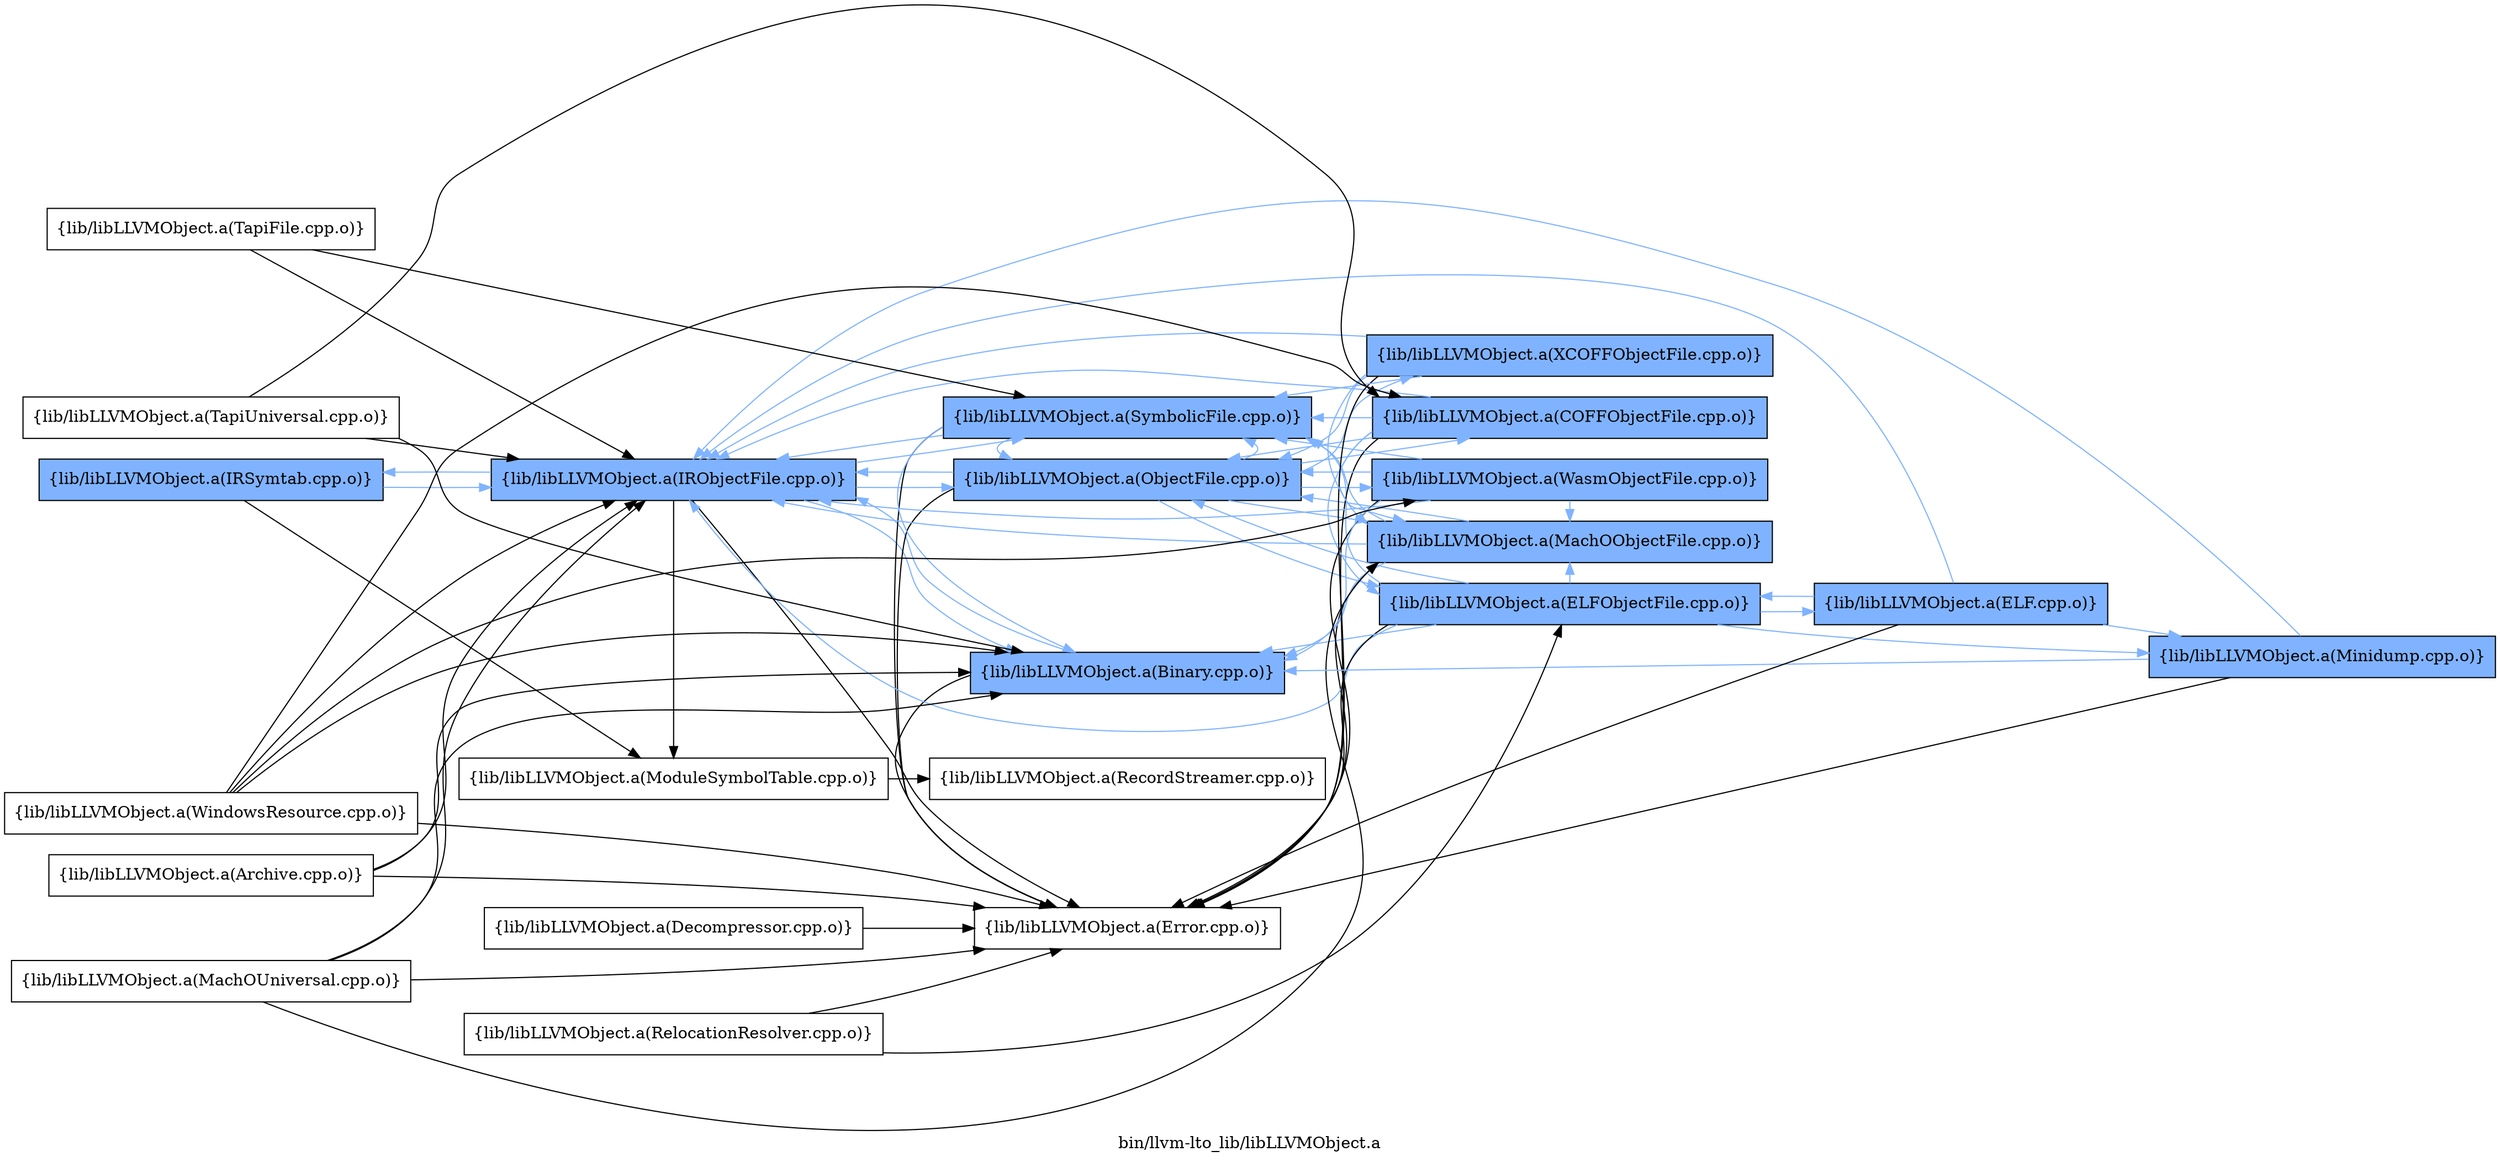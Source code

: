 digraph "bin/llvm-lto_lib/libLLVMObject.a" {
	label="bin/llvm-lto_lib/libLLVMObject.a";
	rankdir=LR;
	{ rank=same; Node0x560571779c58;  }
	{ rank=same; Node0x56057177aec8; Node0x56057175fa88;  }
	{ rank=same; Node0x56057177a748; Node0x560571778e48; Node0x560571760708; Node0x560571762aa8; Node0x560571761ce8;  }
	{ rank=same; Node0x56057175ebd8; Node0x560571760c58; Node0x560571761a68; Node0x56057175a8f8; Node0x560571777098;  }
	{ rank=same; Node0x560571779c58;  }
	{ rank=same; Node0x56057177aec8; Node0x56057175fa88;  }
	{ rank=same; Node0x56057177a748; Node0x560571778e48; Node0x560571760708; Node0x560571762aa8; Node0x560571761ce8;  }
	{ rank=same; Node0x56057175ebd8; Node0x560571760c58; Node0x560571761a68; Node0x56057175a8f8; Node0x560571777098;  }

	Node0x560571779c58 [shape=record,shape=box,group=1,style=filled,fillcolor="0.600000 0.5 1",label="{lib/libLLVMObject.a(IRSymtab.cpp.o)}"];
	Node0x560571779c58 -> Node0x56057177aec8[color="0.600000 0.5 1"];
	Node0x560571779c58 -> Node0x56057175fa88;
	Node0x56057177aec8 [shape=record,shape=box,group=1,style=filled,fillcolor="0.600000 0.5 1",label="{lib/libLLVMObject.a(IRObjectFile.cpp.o)}"];
	Node0x56057177aec8 -> Node0x56057177a748;
	Node0x56057177aec8 -> Node0x560571778e48[color="0.600000 0.5 1"];
	Node0x56057177aec8 -> Node0x560571779c58[color="0.600000 0.5 1"];
	Node0x56057177aec8 -> Node0x56057175fa88;
	Node0x56057177aec8 -> Node0x560571760708[color="0.600000 0.5 1"];
	Node0x56057177aec8 -> Node0x560571762aa8[color="0.600000 0.5 1"];
	Node0x56057175fa88 [shape=record,shape=box,group=0,label="{lib/libLLVMObject.a(ModuleSymbolTable.cpp.o)}"];
	Node0x56057175fa88 -> Node0x560571761ce8;
	Node0x56057177a748 [shape=record,shape=box,group=0,label="{lib/libLLVMObject.a(Error.cpp.o)}"];
	Node0x560571778e48 [shape=record,shape=box,group=1,style=filled,fillcolor="0.600000 0.5 1",label="{lib/libLLVMObject.a(Binary.cpp.o)}"];
	Node0x560571778e48 -> Node0x56057177a748;
	Node0x560571778e48 -> Node0x56057177aec8[color="0.600000 0.5 1"];
	Node0x560571760708 [shape=record,shape=box,group=1,style=filled,fillcolor="0.600000 0.5 1",label="{lib/libLLVMObject.a(ObjectFile.cpp.o)}"];
	Node0x560571760708 -> Node0x56057177a748;
	Node0x560571760708 -> Node0x56057177aec8[color="0.600000 0.5 1"];
	Node0x560571760708 -> Node0x56057175ebd8[color="0.600000 0.5 1"];
	Node0x560571760708 -> Node0x560571760c58[color="0.600000 0.5 1"];
	Node0x560571760708 -> Node0x560571761a68[color="0.600000 0.5 1"];
	Node0x560571760708 -> Node0x560571762aa8[color="0.600000 0.5 1"];
	Node0x560571760708 -> Node0x56057175a8f8[color="0.600000 0.5 1"];
	Node0x560571760708 -> Node0x560571777098[color="0.600000 0.5 1"];
	Node0x560571762aa8 [shape=record,shape=box,group=1,style=filled,fillcolor="0.600000 0.5 1",label="{lib/libLLVMObject.a(SymbolicFile.cpp.o)}"];
	Node0x560571762aa8 -> Node0x56057177a748;
	Node0x560571762aa8 -> Node0x56057177aec8[color="0.600000 0.5 1"];
	Node0x560571762aa8 -> Node0x560571778e48[color="0.600000 0.5 1"];
	Node0x560571762aa8 -> Node0x560571760708[color="0.600000 0.5 1"];
	Node0x560571779618 [shape=record,shape=box,group=0,label="{lib/libLLVMObject.a(Archive.cpp.o)}"];
	Node0x560571779618 -> Node0x56057177a748;
	Node0x560571779618 -> Node0x56057177aec8;
	Node0x560571779618 -> Node0x560571778e48;
	Node0x560571777c78 [shape=record,shape=box,group=0,label="{lib/libLLVMObject.a(MachOUniversal.cpp.o)}"];
	Node0x560571777c78 -> Node0x56057177a748;
	Node0x560571777c78 -> Node0x56057177aec8;
	Node0x560571777c78 -> Node0x560571778e48;
	Node0x560571777c78 -> Node0x56057175ebd8;
	Node0x56057175ebd8 [shape=record,shape=box,group=1,style=filled,fillcolor="0.600000 0.5 1",label="{lib/libLLVMObject.a(MachOObjectFile.cpp.o)}"];
	Node0x56057175ebd8 -> Node0x56057177a748;
	Node0x56057175ebd8 -> Node0x56057177aec8[color="0.600000 0.5 1"];
	Node0x56057175ebd8 -> Node0x560571778e48[color="0.600000 0.5 1"];
	Node0x56057175ebd8 -> Node0x560571760708[color="0.600000 0.5 1"];
	Node0x56057175ebd8 -> Node0x560571762aa8[color="0.600000 0.5 1"];
	Node0x56057175f8f8 [shape=record,shape=box,group=1,style=filled,fillcolor="0.600000 0.5 1",label="{lib/libLLVMObject.a(Minidump.cpp.o)}"];
	Node0x56057175f8f8 -> Node0x56057177a748;
	Node0x56057175f8f8 -> Node0x56057177aec8[color="0.600000 0.5 1"];
	Node0x56057175f8f8 -> Node0x560571778e48[color="0.600000 0.5 1"];
	Node0x560571761ce8 [shape=record,shape=box,group=0,label="{lib/libLLVMObject.a(RecordStreamer.cpp.o)}"];
	Node0x560571760c58 [shape=record,shape=box,group=1,style=filled,fillcolor="0.600000 0.5 1",label="{lib/libLLVMObject.a(ELFObjectFile.cpp.o)}"];
	Node0x560571760c58 -> Node0x56057177a748;
	Node0x560571760c58 -> Node0x56057177aec8[color="0.600000 0.5 1"];
	Node0x560571760c58 -> Node0x560571778e48[color="0.600000 0.5 1"];
	Node0x560571760c58 -> Node0x56057175ebd8[color="0.600000 0.5 1"];
	Node0x560571760c58 -> Node0x56057175f8f8[color="0.600000 0.5 1"];
	Node0x560571760c58 -> Node0x560571760708[color="0.600000 0.5 1"];
	Node0x560571760c58 -> Node0x560571760e38[color="0.600000 0.5 1"];
	Node0x560571760c58 -> Node0x560571762aa8[color="0.600000 0.5 1"];
	Node0x560571761a68 [shape=record,shape=box,group=1,style=filled,fillcolor="0.600000 0.5 1",label="{lib/libLLVMObject.a(COFFObjectFile.cpp.o)}"];
	Node0x560571761a68 -> Node0x56057177a748;
	Node0x560571761a68 -> Node0x56057177aec8[color="0.600000 0.5 1"];
	Node0x560571761a68 -> Node0x56057175ebd8[color="0.600000 0.5 1"];
	Node0x560571761a68 -> Node0x560571760708[color="0.600000 0.5 1"];
	Node0x560571761a68 -> Node0x560571760c58[color="0.600000 0.5 1"];
	Node0x560571761a68 -> Node0x560571762aa8[color="0.600000 0.5 1"];
	Node0x56057175a8f8 [shape=record,shape=box,group=1,style=filled,fillcolor="0.600000 0.5 1",label="{lib/libLLVMObject.a(WasmObjectFile.cpp.o)}"];
	Node0x56057175a8f8 -> Node0x56057177a748;
	Node0x56057175a8f8 -> Node0x56057177aec8[color="0.600000 0.5 1"];
	Node0x56057175a8f8 -> Node0x560571778e48[color="0.600000 0.5 1"];
	Node0x56057175a8f8 -> Node0x56057175ebd8[color="0.600000 0.5 1"];
	Node0x56057175a8f8 -> Node0x560571760708[color="0.600000 0.5 1"];
	Node0x56057175a8f8 -> Node0x560571762aa8[color="0.600000 0.5 1"];
	Node0x560571777098 [shape=record,shape=box,group=1,style=filled,fillcolor="0.600000 0.5 1",label="{lib/libLLVMObject.a(XCOFFObjectFile.cpp.o)}"];
	Node0x560571777098 -> Node0x56057177a748;
	Node0x560571777098 -> Node0x56057177aec8[color="0.600000 0.5 1"];
	Node0x560571777098 -> Node0x56057175ebd8[color="0.600000 0.5 1"];
	Node0x560571777098 -> Node0x560571760708[color="0.600000 0.5 1"];
	Node0x560571777098 -> Node0x560571762aa8[color="0.600000 0.5 1"];
	Node0x560571760e38 [shape=record,shape=box,group=1,style=filled,fillcolor="0.600000 0.5 1",label="{lib/libLLVMObject.a(ELF.cpp.o)}"];
	Node0x560571760e38 -> Node0x56057177a748;
	Node0x560571760e38 -> Node0x56057177aec8[color="0.600000 0.5 1"];
	Node0x560571760e38 -> Node0x56057175f8f8[color="0.600000 0.5 1"];
	Node0x560571760e38 -> Node0x560571760c58[color="0.600000 0.5 1"];
	Node0x560571762d28 [shape=record,shape=box,group=0,label="{lib/libLLVMObject.a(TapiUniversal.cpp.o)}"];
	Node0x560571762d28 -> Node0x56057177aec8;
	Node0x560571762d28 -> Node0x560571778e48;
	Node0x560571762d28 -> Node0x560571761a68;
	Node0x560571759ae8 [shape=record,shape=box,group=0,label="{lib/libLLVMObject.a(TapiFile.cpp.o)}"];
	Node0x560571759ae8 -> Node0x56057177aec8;
	Node0x560571759ae8 -> Node0x560571762aa8;
	Node0x56057175a178 [shape=record,shape=box,group=0,label="{lib/libLLVMObject.a(WindowsResource.cpp.o)}"];
	Node0x56057175a178 -> Node0x56057177a748;
	Node0x56057175a178 -> Node0x56057177aec8;
	Node0x56057175a178 -> Node0x560571778e48;
	Node0x56057175a178 -> Node0x560571761a68;
	Node0x56057175a178 -> Node0x56057175a8f8;
	Node0x5605717758d8 [shape=record,shape=box,group=0,label="{lib/libLLVMObject.a(RelocationResolver.cpp.o)}"];
	Node0x5605717758d8 -> Node0x56057177a748;
	Node0x5605717758d8 -> Node0x560571760c58;
	Node0x5605717583c8 [shape=record,shape=box,group=0,label="{lib/libLLVMObject.a(Decompressor.cpp.o)}"];
	Node0x5605717583c8 -> Node0x56057177a748;
}
